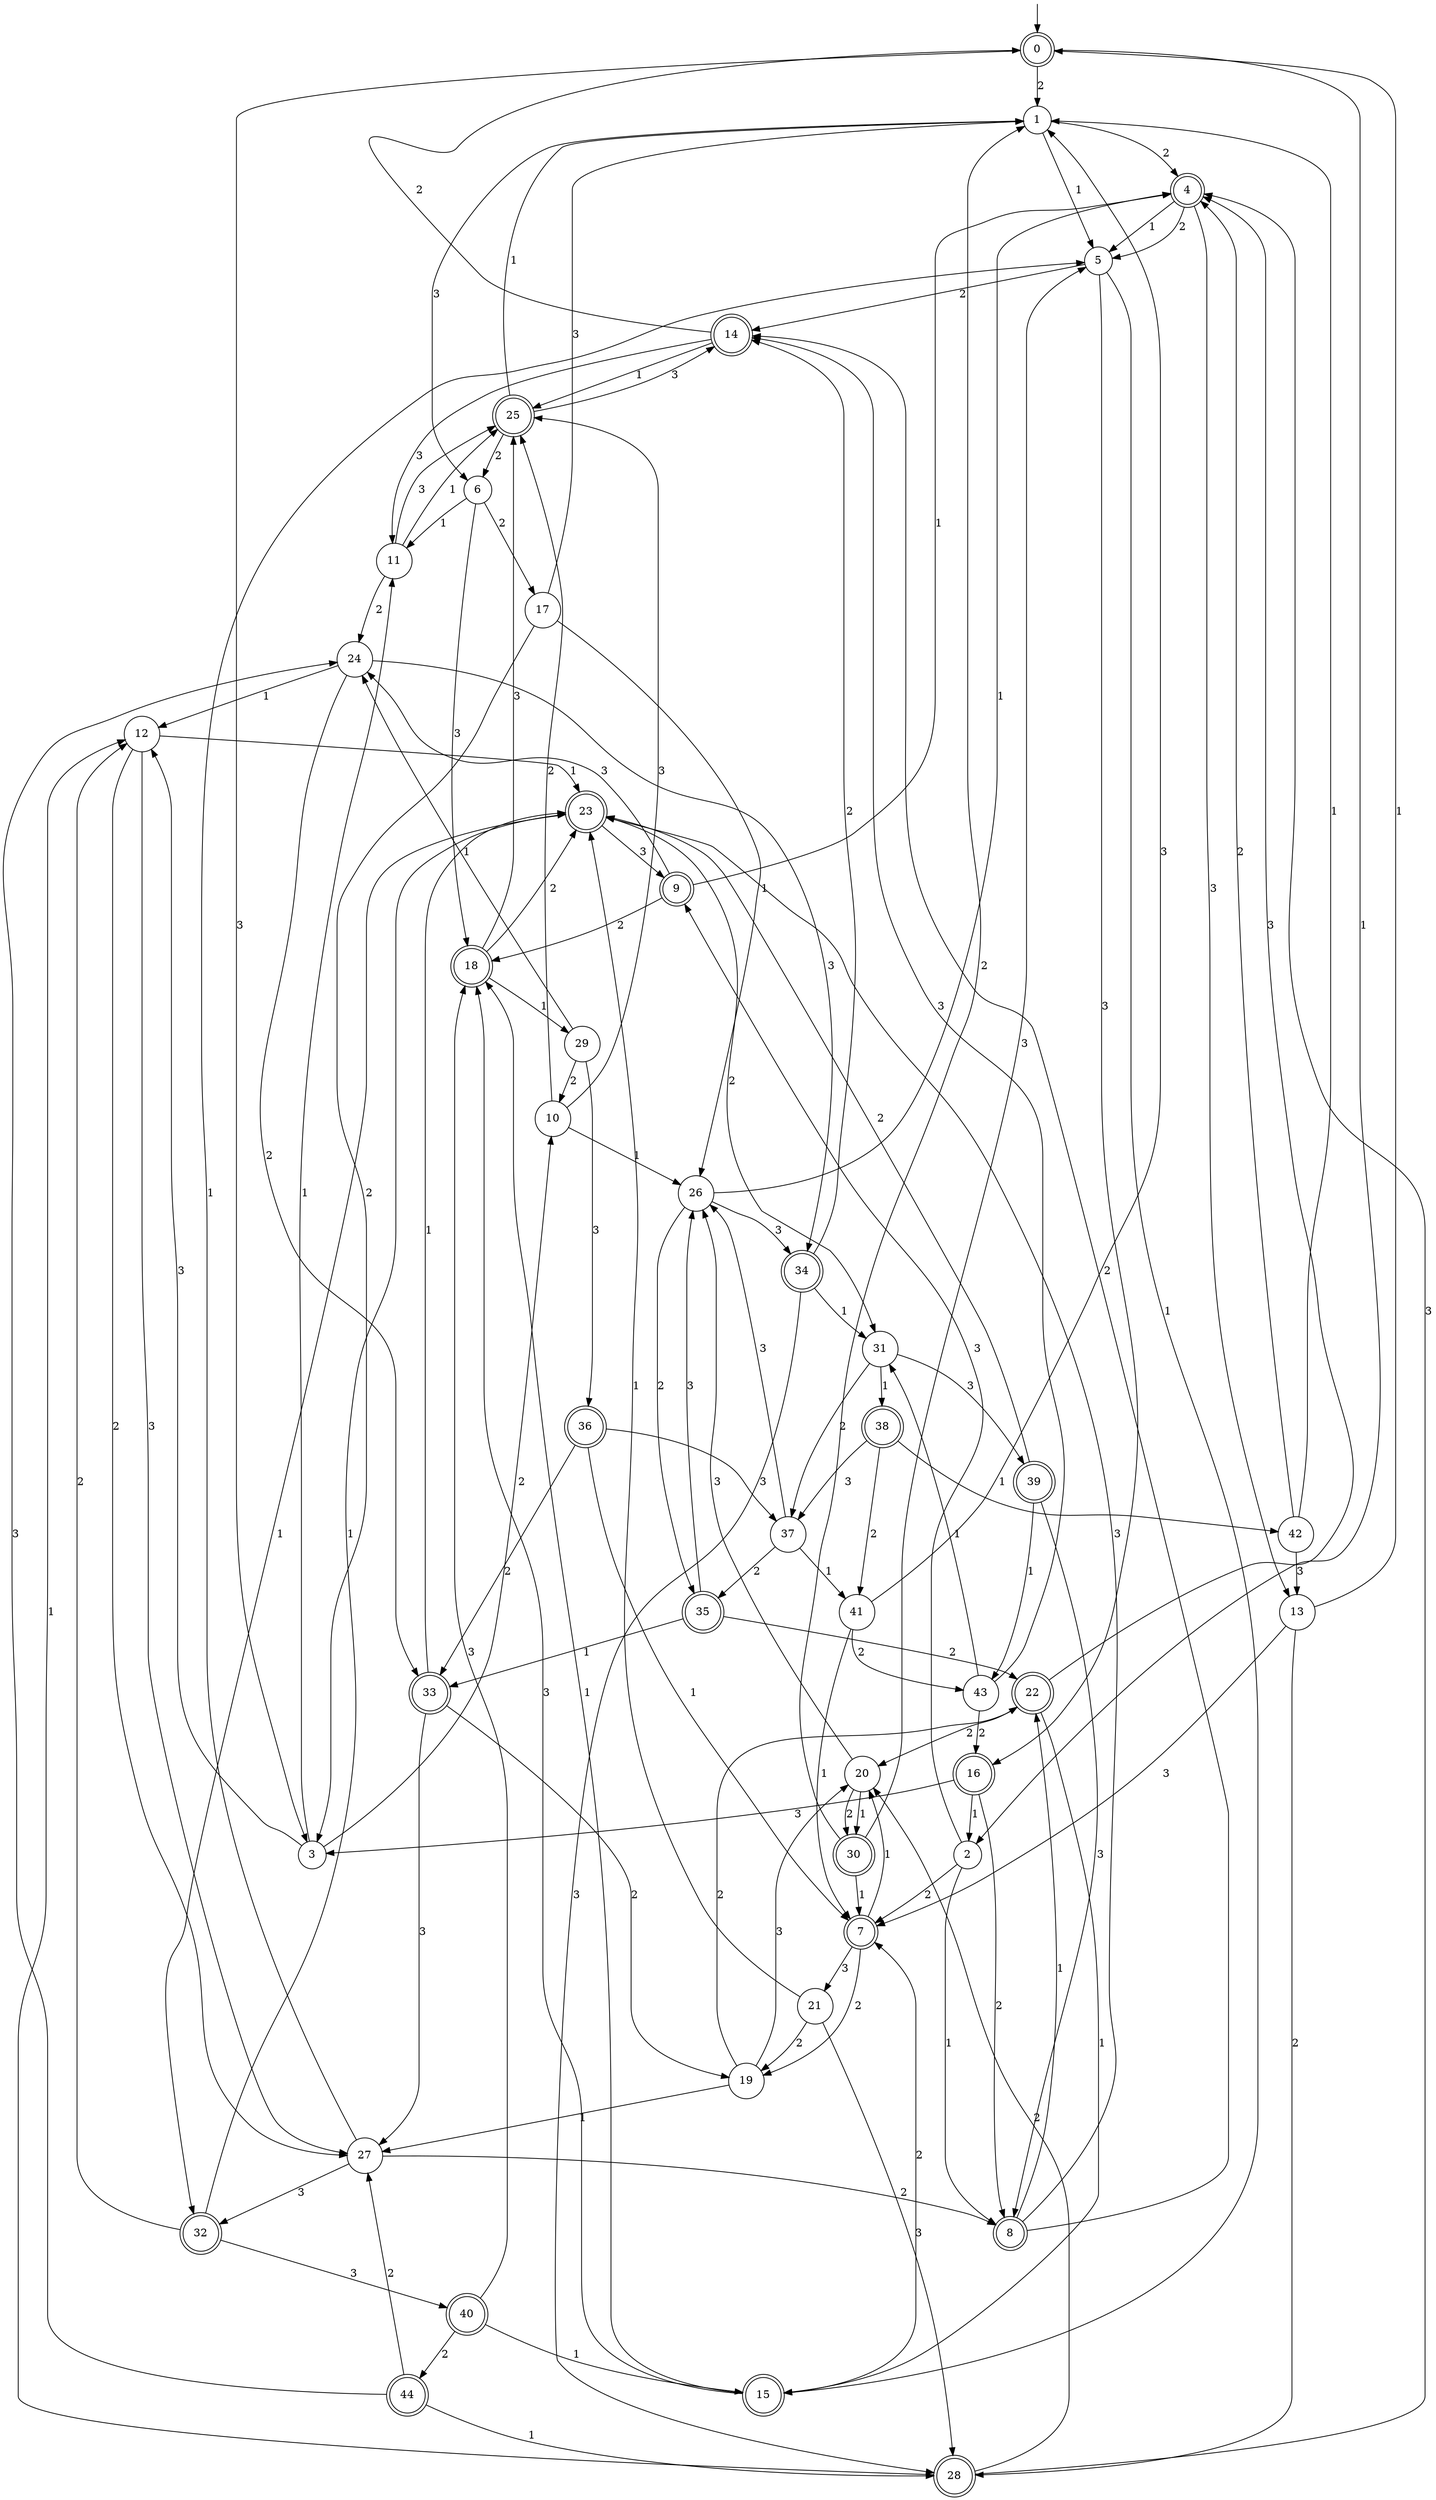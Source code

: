digraph g {

	s0 [shape="doublecircle" label="0"];
	s1 [shape="circle" label="1"];
	s2 [shape="circle" label="2"];
	s3 [shape="circle" label="3"];
	s4 [shape="doublecircle" label="4"];
	s5 [shape="circle" label="5"];
	s6 [shape="circle" label="6"];
	s7 [shape="doublecircle" label="7"];
	s8 [shape="doublecircle" label="8"];
	s9 [shape="doublecircle" label="9"];
	s10 [shape="circle" label="10"];
	s11 [shape="circle" label="11"];
	s12 [shape="circle" label="12"];
	s13 [shape="circle" label="13"];
	s14 [shape="doublecircle" label="14"];
	s15 [shape="doublecircle" label="15"];
	s16 [shape="doublecircle" label="16"];
	s17 [shape="circle" label="17"];
	s18 [shape="doublecircle" label="18"];
	s19 [shape="circle" label="19"];
	s20 [shape="circle" label="20"];
	s21 [shape="circle" label="21"];
	s22 [shape="doublecircle" label="22"];
	s23 [shape="doublecircle" label="23"];
	s24 [shape="circle" label="24"];
	s25 [shape="doublecircle" label="25"];
	s26 [shape="circle" label="26"];
	s27 [shape="circle" label="27"];
	s28 [shape="doublecircle" label="28"];
	s29 [shape="circle" label="29"];
	s30 [shape="doublecircle" label="30"];
	s31 [shape="circle" label="31"];
	s32 [shape="doublecircle" label="32"];
	s33 [shape="doublecircle" label="33"];
	s34 [shape="doublecircle" label="34"];
	s35 [shape="doublecircle" label="35"];
	s36 [shape="doublecircle" label="36"];
	s37 [shape="circle" label="37"];
	s38 [shape="doublecircle" label="38"];
	s39 [shape="doublecircle" label="39"];
	s40 [shape="doublecircle" label="40"];
	s41 [shape="circle" label="41"];
	s42 [shape="circle" label="42"];
	s43 [shape="circle" label="43"];
	s44 [shape="doublecircle" label="44"];
	s0 -> s1 [label="2"];
	s0 -> s2 [label="1"];
	s0 -> s3 [label="3"];
	s1 -> s4 [label="2"];
	s1 -> s5 [label="1"];
	s1 -> s6 [label="3"];
	s2 -> s7 [label="2"];
	s2 -> s8 [label="1"];
	s2 -> s9 [label="3"];
	s3 -> s10 [label="2"];
	s3 -> s11 [label="1"];
	s3 -> s12 [label="3"];
	s4 -> s5 [label="2"];
	s4 -> s5 [label="1"];
	s4 -> s13 [label="3"];
	s5 -> s14 [label="2"];
	s5 -> s15 [label="1"];
	s5 -> s16 [label="3"];
	s6 -> s17 [label="2"];
	s6 -> s11 [label="1"];
	s6 -> s18 [label="3"];
	s7 -> s19 [label="2"];
	s7 -> s20 [label="1"];
	s7 -> s21 [label="3"];
	s8 -> s14 [label="2"];
	s8 -> s22 [label="1"];
	s8 -> s23 [label="3"];
	s9 -> s18 [label="2"];
	s9 -> s4 [label="1"];
	s9 -> s24 [label="3"];
	s10 -> s25 [label="2"];
	s10 -> s26 [label="1"];
	s10 -> s25 [label="3"];
	s11 -> s24 [label="2"];
	s11 -> s25 [label="1"];
	s11 -> s25 [label="3"];
	s12 -> s27 [label="2"];
	s12 -> s23 [label="1"];
	s12 -> s27 [label="3"];
	s13 -> s28 [label="2"];
	s13 -> s0 [label="1"];
	s13 -> s7 [label="3"];
	s14 -> s0 [label="2"];
	s14 -> s25 [label="1"];
	s14 -> s11 [label="3"];
	s15 -> s7 [label="2"];
	s15 -> s18 [label="1"];
	s15 -> s18 [label="3"];
	s16 -> s8 [label="2"];
	s16 -> s2 [label="1"];
	s16 -> s3 [label="3"];
	s17 -> s3 [label="2"];
	s17 -> s26 [label="1"];
	s17 -> s1 [label="3"];
	s18 -> s23 [label="2"];
	s18 -> s29 [label="1"];
	s18 -> s25 [label="3"];
	s19 -> s22 [label="2"];
	s19 -> s27 [label="1"];
	s19 -> s20 [label="3"];
	s20 -> s30 [label="2"];
	s20 -> s30 [label="1"];
	s20 -> s26 [label="3"];
	s21 -> s19 [label="2"];
	s21 -> s23 [label="1"];
	s21 -> s28 [label="3"];
	s22 -> s20 [label="2"];
	s22 -> s15 [label="1"];
	s22 -> s4 [label="3"];
	s23 -> s31 [label="2"];
	s23 -> s32 [label="1"];
	s23 -> s9 [label="3"];
	s24 -> s33 [label="2"];
	s24 -> s12 [label="1"];
	s24 -> s34 [label="3"];
	s25 -> s6 [label="2"];
	s25 -> s1 [label="1"];
	s25 -> s14 [label="3"];
	s26 -> s35 [label="2"];
	s26 -> s4 [label="1"];
	s26 -> s34 [label="3"];
	s27 -> s8 [label="2"];
	s27 -> s5 [label="1"];
	s27 -> s32 [label="3"];
	s28 -> s20 [label="2"];
	s28 -> s12 [label="1"];
	s28 -> s4 [label="3"];
	s29 -> s10 [label="2"];
	s29 -> s24 [label="1"];
	s29 -> s36 [label="3"];
	s30 -> s1 [label="2"];
	s30 -> s7 [label="1"];
	s30 -> s5 [label="3"];
	s31 -> s37 [label="2"];
	s31 -> s38 [label="1"];
	s31 -> s39 [label="3"];
	s32 -> s12 [label="2"];
	s32 -> s23 [label="1"];
	s32 -> s40 [label="3"];
	s33 -> s19 [label="2"];
	s33 -> s23 [label="1"];
	s33 -> s27 [label="3"];
	s34 -> s14 [label="2"];
	s34 -> s31 [label="1"];
	s34 -> s28 [label="3"];
	s35 -> s22 [label="2"];
	s35 -> s33 [label="1"];
	s35 -> s26 [label="3"];
	s36 -> s33 [label="2"];
	s36 -> s7 [label="1"];
	s36 -> s37 [label="3"];
	s37 -> s35 [label="2"];
	s37 -> s41 [label="1"];
	s37 -> s26 [label="3"];
	s38 -> s41 [label="2"];
	s38 -> s42 [label="1"];
	s38 -> s37 [label="3"];
	s39 -> s23 [label="2"];
	s39 -> s43 [label="1"];
	s39 -> s8 [label="3"];
	s40 -> s44 [label="2"];
	s40 -> s15 [label="1"];
	s40 -> s18 [label="3"];
	s41 -> s43 [label="2"];
	s41 -> s7 [label="1"];
	s41 -> s1 [label="3"];
	s42 -> s4 [label="2"];
	s42 -> s1 [label="1"];
	s42 -> s13 [label="3"];
	s43 -> s16 [label="2"];
	s43 -> s31 [label="1"];
	s43 -> s14 [label="3"];
	s44 -> s27 [label="2"];
	s44 -> s28 [label="1"];
	s44 -> s24 [label="3"];

__start0 [label="" shape="none" width="0" height="0"];
__start0 -> s0;

}
